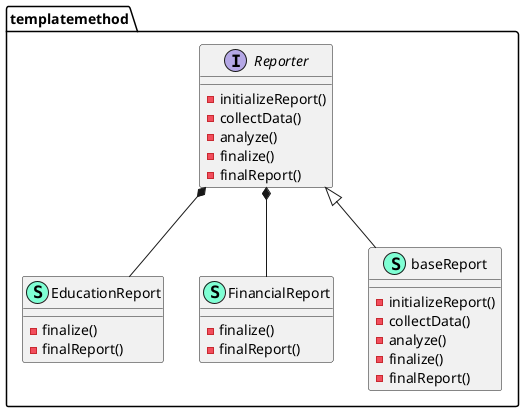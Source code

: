 @startuml
namespace templatemethod {
    class EducationReport << (S,Aquamarine) >> {
        - finalize() 
        - finalReport() 

    }
    class FinancialReport << (S,Aquamarine) >> {
        - finalize() 
        - finalReport() 

    }
    interface Reporter  {
        - initializeReport() 
        - collectData() 
        - analyze() 
        - finalize() 
        - finalReport() 

    }
    class baseReport << (S,Aquamarine) >> {
        - initializeReport() 
        - collectData() 
        - analyze() 
        - finalize() 
        - finalReport() 

    }
}
"templatemethod.Reporter" *-- "templatemethod.EducationReport"
"templatemethod.Reporter" *-- "templatemethod.FinancialReport"

"templatemethod.Reporter" <|-- "templatemethod.baseReport"

@enduml
